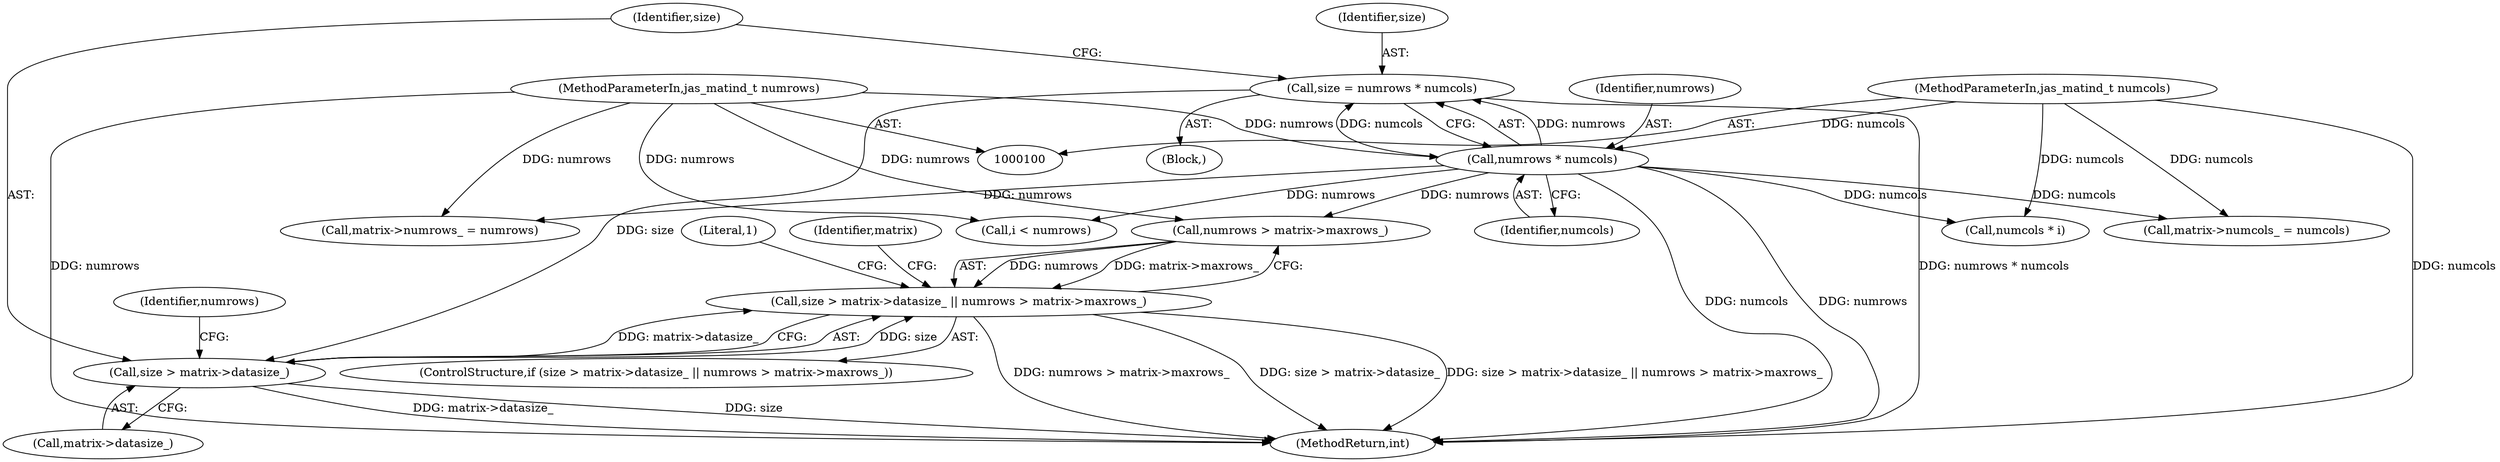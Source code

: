 digraph "0_jasper_d42b2388f7f8e0332c846675133acea151fc557a_23@integer" {
"1000107" [label="(Call,size = numrows * numcols)"];
"1000109" [label="(Call,numrows * numcols)"];
"1000102" [label="(MethodParameterIn,jas_matind_t numrows)"];
"1000103" [label="(MethodParameterIn,jas_matind_t numcols)"];
"1000114" [label="(Call,size > matrix->datasize_)"];
"1000113" [label="(Call,size > matrix->datasize_ || numrows > matrix->maxrows_)"];
"1000120" [label="(Identifier,numrows)"];
"1000109" [label="(Call,numrows * numcols)"];
"1000102" [label="(MethodParameterIn,jas_matind_t numrows)"];
"1000164" [label="(MethodReturn,int)"];
"1000127" [label="(Literal,1)"];
"1000119" [label="(Call,numrows > matrix->maxrows_)"];
"1000112" [label="(ControlStructure,if (size > matrix->datasize_ || numrows > matrix->maxrows_))"];
"1000114" [label="(Call,size > matrix->datasize_)"];
"1000159" [label="(Call,numcols * i)"];
"1000107" [label="(Call,size = numrows * numcols)"];
"1000115" [label="(Identifier,size)"];
"1000104" [label="(Block,)"];
"1000116" [label="(Call,matrix->datasize_)"];
"1000128" [label="(Call,matrix->numrows_ = numrows)"];
"1000133" [label="(Call,matrix->numcols_ = numcols)"];
"1000111" [label="(Identifier,numcols)"];
"1000113" [label="(Call,size > matrix->datasize_ || numrows > matrix->maxrows_)"];
"1000108" [label="(Identifier,size)"];
"1000103" [label="(MethodParameterIn,jas_matind_t numcols)"];
"1000142" [label="(Call,i < numrows)"];
"1000130" [label="(Identifier,matrix)"];
"1000110" [label="(Identifier,numrows)"];
"1000107" -> "1000104"  [label="AST: "];
"1000107" -> "1000109"  [label="CFG: "];
"1000108" -> "1000107"  [label="AST: "];
"1000109" -> "1000107"  [label="AST: "];
"1000115" -> "1000107"  [label="CFG: "];
"1000107" -> "1000164"  [label="DDG: numrows * numcols"];
"1000109" -> "1000107"  [label="DDG: numrows"];
"1000109" -> "1000107"  [label="DDG: numcols"];
"1000107" -> "1000114"  [label="DDG: size"];
"1000109" -> "1000111"  [label="CFG: "];
"1000110" -> "1000109"  [label="AST: "];
"1000111" -> "1000109"  [label="AST: "];
"1000109" -> "1000164"  [label="DDG: numrows"];
"1000109" -> "1000164"  [label="DDG: numcols"];
"1000102" -> "1000109"  [label="DDG: numrows"];
"1000103" -> "1000109"  [label="DDG: numcols"];
"1000109" -> "1000119"  [label="DDG: numrows"];
"1000109" -> "1000128"  [label="DDG: numrows"];
"1000109" -> "1000133"  [label="DDG: numcols"];
"1000109" -> "1000142"  [label="DDG: numrows"];
"1000109" -> "1000159"  [label="DDG: numcols"];
"1000102" -> "1000100"  [label="AST: "];
"1000102" -> "1000164"  [label="DDG: numrows"];
"1000102" -> "1000119"  [label="DDG: numrows"];
"1000102" -> "1000128"  [label="DDG: numrows"];
"1000102" -> "1000142"  [label="DDG: numrows"];
"1000103" -> "1000100"  [label="AST: "];
"1000103" -> "1000164"  [label="DDG: numcols"];
"1000103" -> "1000133"  [label="DDG: numcols"];
"1000103" -> "1000159"  [label="DDG: numcols"];
"1000114" -> "1000113"  [label="AST: "];
"1000114" -> "1000116"  [label="CFG: "];
"1000115" -> "1000114"  [label="AST: "];
"1000116" -> "1000114"  [label="AST: "];
"1000120" -> "1000114"  [label="CFG: "];
"1000113" -> "1000114"  [label="CFG: "];
"1000114" -> "1000164"  [label="DDG: size"];
"1000114" -> "1000164"  [label="DDG: matrix->datasize_"];
"1000114" -> "1000113"  [label="DDG: size"];
"1000114" -> "1000113"  [label="DDG: matrix->datasize_"];
"1000113" -> "1000112"  [label="AST: "];
"1000113" -> "1000119"  [label="CFG: "];
"1000119" -> "1000113"  [label="AST: "];
"1000127" -> "1000113"  [label="CFG: "];
"1000130" -> "1000113"  [label="CFG: "];
"1000113" -> "1000164"  [label="DDG: numrows > matrix->maxrows_"];
"1000113" -> "1000164"  [label="DDG: size > matrix->datasize_"];
"1000113" -> "1000164"  [label="DDG: size > matrix->datasize_ || numrows > matrix->maxrows_"];
"1000119" -> "1000113"  [label="DDG: numrows"];
"1000119" -> "1000113"  [label="DDG: matrix->maxrows_"];
}
